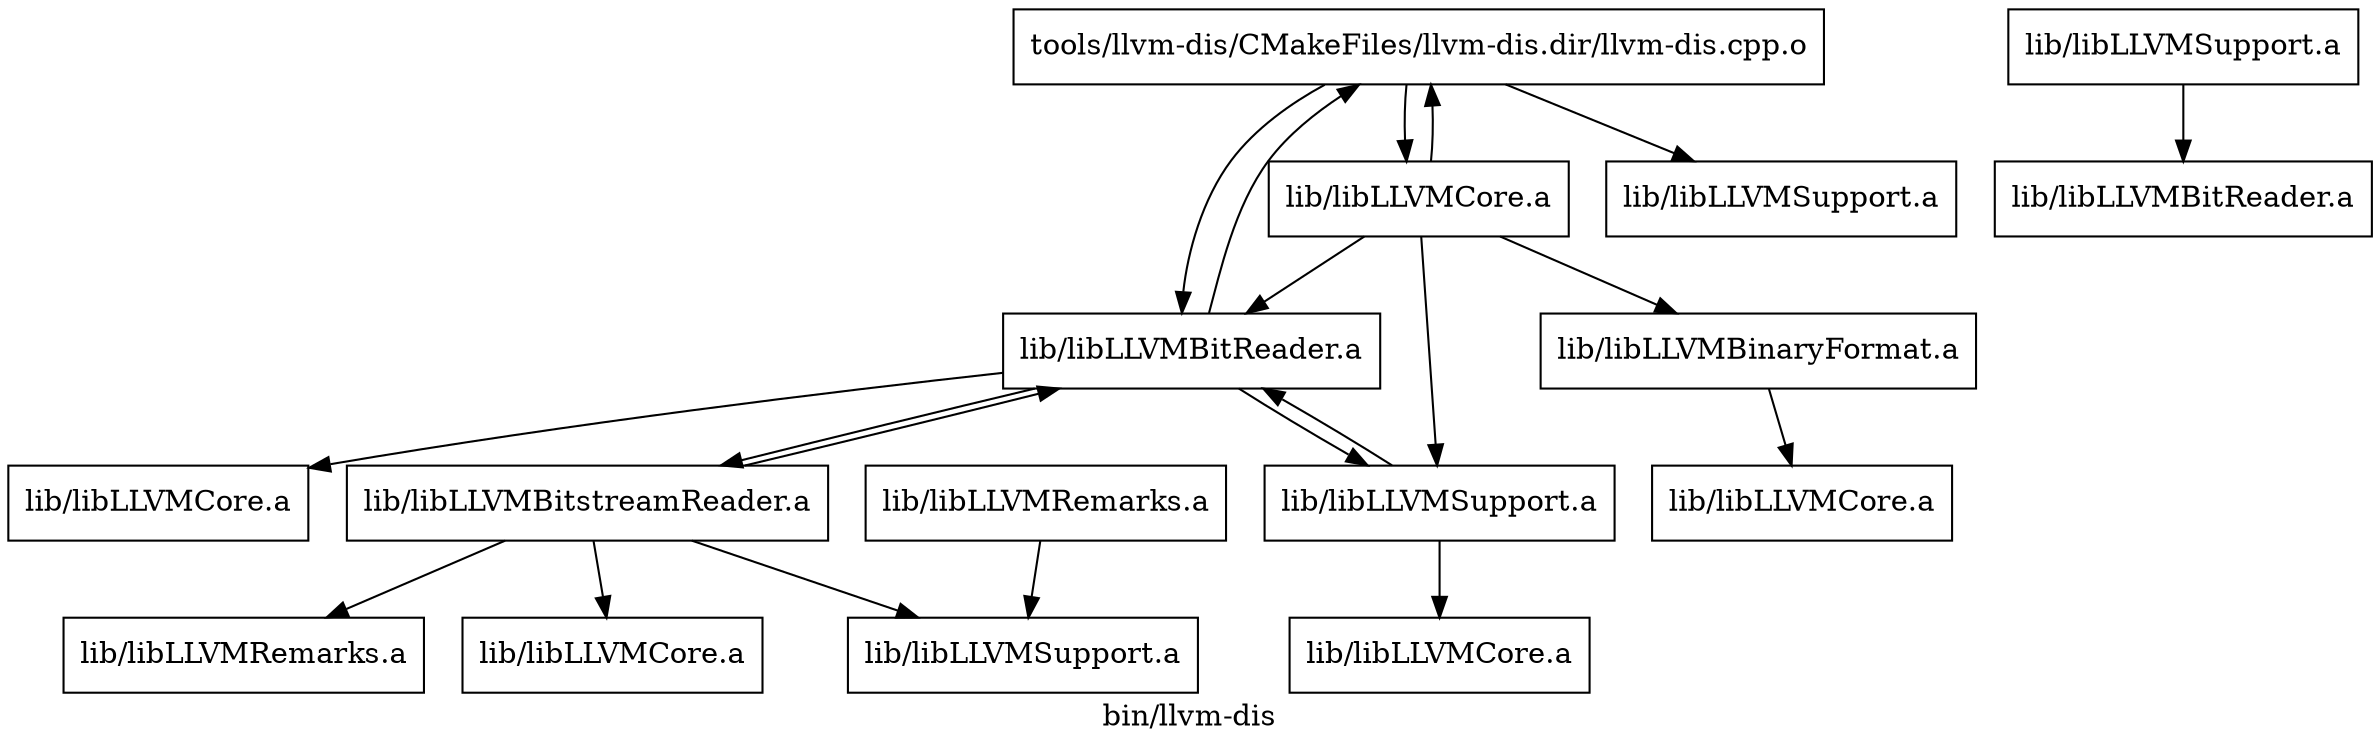 digraph "bin/llvm-dis" {
	label="bin/llvm-dis";

	Node0x55c7ded1b368 [shape=record,shape=record,label="{tools/llvm-dis/CMakeFiles/llvm-dis.dir/llvm-dis.cpp.o}"];
	Node0x55c7ded1b368 -> Node0x55c7ded1d860;
	Node0x55c7ded1b368 -> Node0x55c7ded1e9d8;
	Node0x55c7ded1b368 -> Node0x55c7ded20030;
	Node0x55c7ded1d860 [shape=record,shape=record,label="{lib/libLLVMBitReader.a}"];
	Node0x55c7ded1d860 -> Node0x55c7ded1b368;
	Node0x55c7ded1d860 -> Node0x55c7ded1e5c8;
	Node0x55c7ded1d860 -> Node0x55c7ded1e970;
	Node0x55c7ded1d860 -> Node0x55c7ded1cb60;
	Node0x55c7ded1e9d8 [shape=record,shape=record,label="{lib/libLLVMCore.a}"];
	Node0x55c7ded1e9d8 -> Node0x55c7ded1b368;
	Node0x55c7ded1e9d8 -> Node0x55c7ded1d860;
	Node0x55c7ded1e9d8 -> Node0x55c7ded1e970;
	Node0x55c7ded1e9d8 -> Node0x55c7ded1d2b0;
	Node0x55c7ded20030 [shape=record,shape=record,label="{lib/libLLVMSupport.a}"];
	Node0x55c7ded1e5c8 [shape=record,shape=record,label="{lib/libLLVMCore.a}"];
	Node0x55c7ded1e970 [shape=record,shape=record,label="{lib/libLLVMSupport.a}"];
	Node0x55c7ded1e970 -> Node0x55c7ded1d860;
	Node0x55c7ded1e970 -> Node0x55c7ded1dda8;
	Node0x55c7ded1cb60 [shape=record,shape=record,label="{lib/libLLVMBitstreamReader.a}"];
	Node0x55c7ded1cb60 -> Node0x55c7ded1d860;
	Node0x55c7ded1cb60 -> Node0x55c7ded1f740;
	Node0x55c7ded1cb60 -> Node0x55c7ded1cf70;
	Node0x55c7ded1cb60 -> Node0x55c7ded1eeb8;
	Node0x55c7ded1d2b0 [shape=record,shape=record,label="{lib/libLLVMBinaryFormat.a}"];
	Node0x55c7ded1d2b0 -> Node0x55c7ded1f4d0;
	Node0x55c7ded1dda8 [shape=record,shape=record,label="{lib/libLLVMCore.a}"];
	Node0x55c7ded1f4d0 [shape=record,shape=record,label="{lib/libLLVMCore.a}"];
	Node0x55c7ded1d658 [shape=record,shape=record,label="{lib/libLLVMRemarks.a}"];
	Node0x55c7ded1d658 -> Node0x55c7ded1cf70;
	Node0x55c7ded1cf70 [shape=record,shape=record,label="{lib/libLLVMSupport.a}"];
	Node0x55c7ded1af58 [shape=record,shape=record,label="{lib/libLLVMSupport.a}"];
	Node0x55c7ded1af58 -> Node0x55c7ded1c1a0;
	Node0x55c7ded1c1a0 [shape=record,shape=record,label="{lib/libLLVMBitReader.a}"];
	Node0x55c7ded1f740 [shape=record,shape=record,label="{lib/libLLVMCore.a}"];
	Node0x55c7ded1eeb8 [shape=record,shape=record,label="{lib/libLLVMRemarks.a}"];
}
